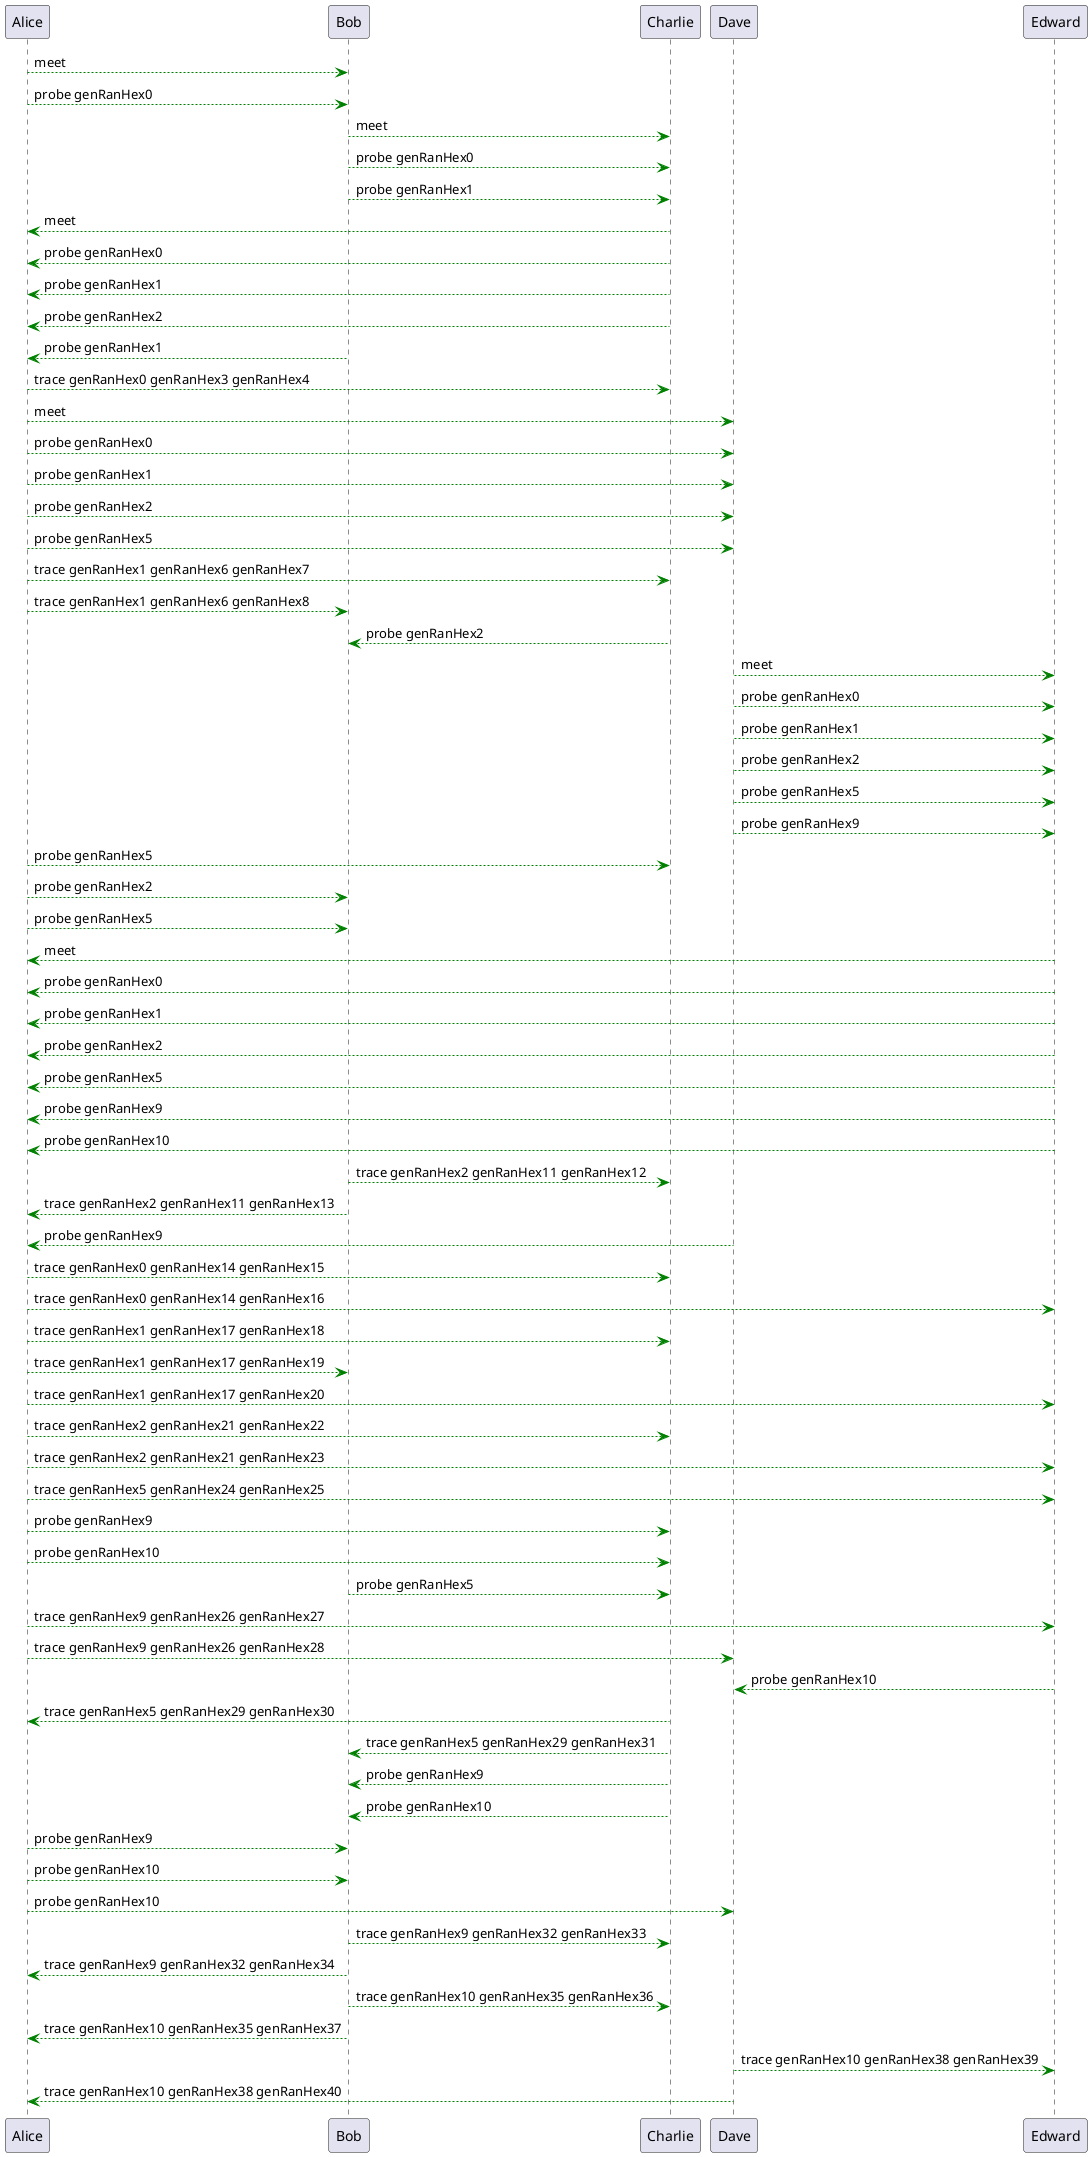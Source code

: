 @startuml messages
Alice -[#green]-> Bob: meet
Alice -[#green]-> Bob: probe genRanHex0
Bob -[#green]-> Charlie: meet
Bob -[#green]-> Charlie: probe genRanHex0
Bob -[#green]-> Charlie: probe genRanHex1
Charlie -[#green]-> Alice: meet
Charlie -[#green]-> Alice: probe genRanHex0
Charlie -[#green]-> Alice: probe genRanHex1
Charlie -[#green]-> Alice: probe genRanHex2
Bob -[#green]-> Alice: probe genRanHex1
Alice -[#green]-> Charlie: trace genRanHex0 genRanHex3 genRanHex4
Alice -[#green]-> Dave: meet
Alice -[#green]-> Dave: probe genRanHex0
Alice -[#green]-> Dave: probe genRanHex1
Alice -[#green]-> Dave: probe genRanHex2
Alice -[#green]-> Dave: probe genRanHex5
Alice -[#green]-> Charlie: trace genRanHex1 genRanHex6 genRanHex7
Alice -[#green]-> Bob: trace genRanHex1 genRanHex6 genRanHex8
Charlie -[#green]-> Bob: probe genRanHex2
Dave -[#green]-> Edward: meet
Dave -[#green]-> Edward: probe genRanHex0
Dave -[#green]-> Edward: probe genRanHex1
Dave -[#green]-> Edward: probe genRanHex2
Dave -[#green]-> Edward: probe genRanHex5
Dave -[#green]-> Edward: probe genRanHex9
Alice -[#green]-> Charlie: probe genRanHex5
Alice -[#green]-> Bob: probe genRanHex2
Alice -[#green]-> Bob: probe genRanHex5
Edward -[#green]-> Alice: meet
Edward -[#green]-> Alice: probe genRanHex0
Edward -[#green]-> Alice: probe genRanHex1
Edward -[#green]-> Alice: probe genRanHex2
Edward -[#green]-> Alice: probe genRanHex5
Edward -[#green]-> Alice: probe genRanHex9
Edward -[#green]-> Alice: probe genRanHex10
Bob -[#green]-> Charlie: trace genRanHex2 genRanHex11 genRanHex12
Bob -[#green]-> Alice: trace genRanHex2 genRanHex11 genRanHex13
Dave -[#green]-> Alice: probe genRanHex9
Alice -[#green]-> Charlie: trace genRanHex0 genRanHex14 genRanHex15
Alice -[#green]-> Edward: trace genRanHex0 genRanHex14 genRanHex16
Alice -[#green]-> Charlie: trace genRanHex1 genRanHex17 genRanHex18
Alice -[#green]-> Bob: trace genRanHex1 genRanHex17 genRanHex19
Alice -[#green]-> Edward: trace genRanHex1 genRanHex17 genRanHex20
Alice -[#green]-> Charlie: trace genRanHex2 genRanHex21 genRanHex22
Alice -[#green]-> Edward: trace genRanHex2 genRanHex21 genRanHex23
Alice -[#green]-> Edward: trace genRanHex5 genRanHex24 genRanHex25
Alice -[#green]-> Charlie: probe genRanHex9
Alice -[#green]-> Charlie: probe genRanHex10
Bob -[#green]-> Charlie: probe genRanHex5
Alice -[#green]-> Edward: trace genRanHex9 genRanHex26 genRanHex27
Alice -[#green]-> Dave: trace genRanHex9 genRanHex26 genRanHex28
Edward -[#green]-> Dave: probe genRanHex10
Charlie -[#green]-> Alice: trace genRanHex5 genRanHex29 genRanHex30
Charlie -[#green]-> Bob: trace genRanHex5 genRanHex29 genRanHex31
Charlie -[#green]-> Bob: probe genRanHex9
Charlie -[#green]-> Bob: probe genRanHex10
Alice -[#green]-> Bob: probe genRanHex9
Alice -[#green]-> Bob: probe genRanHex10
Alice -[#green]-> Dave: probe genRanHex10
Bob -[#green]-> Charlie: trace genRanHex9 genRanHex32 genRanHex33
Bob -[#green]-> Alice: trace genRanHex9 genRanHex32 genRanHex34
Bob -[#green]-> Charlie: trace genRanHex10 genRanHex35 genRanHex36
Bob -[#green]-> Alice: trace genRanHex10 genRanHex35 genRanHex37
Dave -[#green]-> Edward: trace genRanHex10 genRanHex38 genRanHex39
Dave -[#green]-> Alice: trace genRanHex10 genRanHex38 genRanHex40
@enduml